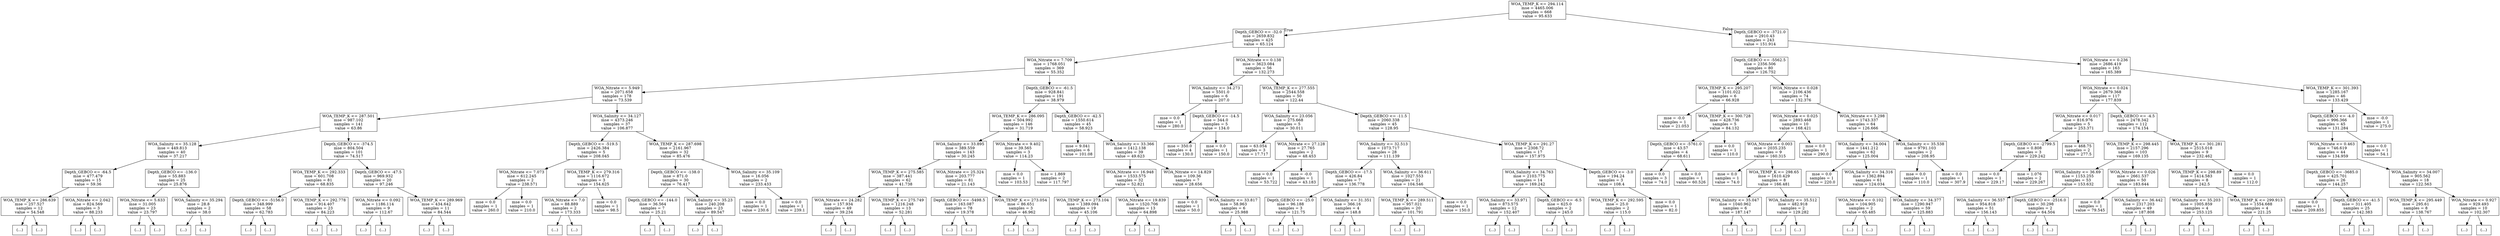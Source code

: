 digraph Tree {
node [shape=box] ;
0 [label="WOA_TEMP_K <= 294.114\nmse = 4465.006\nsamples = 668\nvalue = 95.633"] ;
1 [label="Depth_GEBCO <= -32.0\nmse = 2659.832\nsamples = 425\nvalue = 65.124"] ;
0 -> 1 [labeldistance=2.5, labelangle=45, headlabel="True"] ;
2 [label="WOA_Nitrate <= 7.709\nmse = 1768.051\nsamples = 369\nvalue = 55.352"] ;
1 -> 2 ;
3 [label="WOA_Nitrate <= 5.949\nmse = 2071.658\nsamples = 178\nvalue = 73.539"] ;
2 -> 3 ;
4 [label="WOA_TEMP_K <= 287.501\nmse = 987.102\nsamples = 141\nvalue = 63.86"] ;
3 -> 4 ;
5 [label="WOA_Salinity <= 35.128\nmse = 449.813\nsamples = 40\nvalue = 37.217"] ;
4 -> 5 ;
6 [label="Depth_GEBCO <= -64.5\nmse = 477.479\nsamples = 15\nvalue = 59.36"] ;
5 -> 6 ;
7 [label="WOA_TEMP_K <= 286.639\nmse = 257.527\nsamples = 12\nvalue = 54.548"] ;
6 -> 7 ;
8 [label="(...)"] ;
7 -> 8 ;
25 [label="(...)"] ;
7 -> 25 ;
28 [label="WOA_Nitrate <= 2.042\nmse = 824.569\nsamples = 3\nvalue = 88.233"] ;
6 -> 28 ;
29 [label="(...)"] ;
28 -> 29 ;
32 [label="(...)"] ;
28 -> 32 ;
33 [label="Depth_GEBCO <= -136.0\nmse = 55.883\nsamples = 25\nvalue = 25.876"] ;
5 -> 33 ;
34 [label="WOA_Nitrate <= 5.633\nmse = 31.005\nsamples = 23\nvalue = 23.797"] ;
33 -> 34 ;
35 [label="(...)"] ;
34 -> 35 ;
64 [label="(...)"] ;
34 -> 64 ;
65 [label="WOA_Salinity <= 35.294\nmse = 28.8\nsamples = 2\nvalue = 38.0"] ;
33 -> 65 ;
66 [label="(...)"] ;
65 -> 66 ;
67 [label="(...)"] ;
65 -> 67 ;
68 [label="Depth_GEBCO <= -374.5\nmse = 804.504\nsamples = 101\nvalue = 74.517"] ;
4 -> 68 ;
69 [label="WOA_TEMP_K <= 292.333\nmse = 601.708\nsamples = 81\nvalue = 68.835"] ;
68 -> 69 ;
70 [label="Depth_GEBCO <= -5156.0\nmse = 348.999\nsamples = 58\nvalue = 62.783"] ;
69 -> 70 ;
71 [label="(...)"] ;
70 -> 71 ;
78 [label="(...)"] ;
70 -> 78 ;
169 [label="WOA_TEMP_K <= 292.778\nmse = 914.407\nsamples = 23\nvalue = 84.223"] ;
69 -> 169 ;
170 [label="(...)"] ;
169 -> 170 ;
179 [label="(...)"] ;
169 -> 179 ;
208 [label="Depth_GEBCO <= -47.5\nmse = 969.932\nsamples = 20\nvalue = 97.246"] ;
68 -> 208 ;
209 [label="WOA_Nitrate <= 0.092\nmse = 1186.114\nsamples = 9\nvalue = 112.67"] ;
208 -> 209 ;
210 [label="(...)"] ;
209 -> 210 ;
213 [label="(...)"] ;
209 -> 213 ;
222 [label="WOA_TEMP_K <= 289.969\nmse = 434.642\nsamples = 11\nvalue = 84.544"] ;
208 -> 222 ;
223 [label="(...)"] ;
222 -> 223 ;
238 [label="(...)"] ;
222 -> 238 ;
243 [label="WOA_Salinity <= 34.127\nmse = 4373.246\nsamples = 37\nvalue = 106.877"] ;
3 -> 243 ;
244 [label="Depth_GEBCO <= -519.5\nmse = 2426.384\nsamples = 5\nvalue = 208.045"] ;
243 -> 244 ;
245 [label="WOA_Nitrate <= 7.073\nmse = 612.245\nsamples = 2\nvalue = 238.571"] ;
244 -> 245 ;
246 [label="mse = 0.0\nsamples = 1\nvalue = 260.0"] ;
245 -> 246 ;
247 [label="mse = 0.0\nsamples = 1\nvalue = 210.0"] ;
245 -> 247 ;
248 [label="WOA_TEMP_K <= 279.316\nmse = 1116.672\nsamples = 3\nvalue = 154.625"] ;
244 -> 248 ;
249 [label="WOA_Nitrate <= 7.0\nmse = 88.889\nsamples = 2\nvalue = 173.333"] ;
248 -> 249 ;
250 [label="(...)"] ;
249 -> 250 ;
251 [label="(...)"] ;
249 -> 251 ;
252 [label="mse = 0.0\nsamples = 1\nvalue = 98.5"] ;
248 -> 252 ;
253 [label="WOA_TEMP_K <= 287.698\nmse = 2161.967\nsamples = 32\nvalue = 85.476"] ;
243 -> 253 ;
254 [label="Depth_GEBCO <= -138.0\nmse = 871.0\nsamples = 30\nvalue = 76.417"] ;
253 -> 254 ;
255 [label="Depth_GEBCO <= -144.0\nmse = 36.564\nsamples = 7\nvalue = 25.21"] ;
254 -> 255 ;
256 [label="(...)"] ;
255 -> 256 ;
263 [label="(...)"] ;
255 -> 263 ;
264 [label="WOA_Salinity <= 35.23\nmse = 240.208\nsamples = 23\nvalue = 89.547"] ;
254 -> 264 ;
265 [label="(...)"] ;
264 -> 265 ;
294 [label="(...)"] ;
264 -> 294 ;
295 [label="WOA_Salinity <= 35.109\nmse = 16.056\nsamples = 2\nvalue = 233.433"] ;
253 -> 295 ;
296 [label="mse = 0.0\nsamples = 1\nvalue = 230.6"] ;
295 -> 296 ;
297 [label="mse = 0.0\nsamples = 1\nvalue = 239.1"] ;
295 -> 297 ;
298 [label="Depth_GEBCO <= -61.5\nmse = 928.841\nsamples = 191\nvalue = 38.979"] ;
2 -> 298 ;
299 [label="WOA_TEMP_K <= 286.095\nmse = 504.992\nsamples = 146\nvalue = 31.719"] ;
298 -> 299 ;
300 [label="WOA_Salinity <= 33.895\nmse = 389.559\nsamples = 143\nvalue = 30.245"] ;
299 -> 300 ;
301 [label="WOA_TEMP_K <= 275.585\nmse = 387.441\nsamples = 62\nvalue = 41.738"] ;
300 -> 301 ;
302 [label="WOA_Nitrate <= 24.282\nmse = 157.934\nsamples = 49\nvalue = 39.234"] ;
301 -> 302 ;
303 [label="(...)"] ;
302 -> 303 ;
332 [label="(...)"] ;
302 -> 332 ;
393 [label="WOA_TEMP_K <= 275.749\nmse = 1216.248\nsamples = 13\nvalue = 52.281"] ;
301 -> 393 ;
394 [label="(...)"] ;
393 -> 394 ;
395 [label="(...)"] ;
393 -> 395 ;
418 [label="WOA_Nitrate <= 25.324\nmse = 203.777\nsamples = 81\nvalue = 21.143"] ;
300 -> 418 ;
419 [label="Depth_GEBCO <= -5498.5\nmse = 163.087\nsamples = 78\nvalue = 19.378"] ;
418 -> 419 ;
420 [label="(...)"] ;
419 -> 420 ;
423 [label="(...)"] ;
419 -> 423 ;
528 [label="WOA_TEMP_K <= 273.054\nmse = 86.651\nsamples = 3\nvalue = 46.962"] ;
418 -> 528 ;
529 [label="(...)"] ;
528 -> 529 ;
530 [label="(...)"] ;
528 -> 530 ;
533 [label="WOA_Nitrate <= 9.402\nmse = 39.565\nsamples = 3\nvalue = 114.23"] ;
299 -> 533 ;
534 [label="mse = 0.0\nsamples = 1\nvalue = 103.53"] ;
533 -> 534 ;
535 [label="mse = 1.869\nsamples = 2\nvalue = 117.797"] ;
533 -> 535 ;
536 [label="Depth_GEBCO <= -42.5\nmse = 1550.614\nsamples = 45\nvalue = 58.923"] ;
298 -> 536 ;
537 [label="mse = 9.041\nsamples = 6\nvalue = 101.08"] ;
536 -> 537 ;
538 [label="WOA_Salinity <= 33.366\nmse = 1412.138\nsamples = 39\nvalue = 49.623"] ;
536 -> 538 ;
539 [label="WOA_Nitrate <= 16.948\nmse = 1533.575\nsamples = 32\nvalue = 52.821"] ;
538 -> 539 ;
540 [label="WOA_TEMP_K <= 273.104\nmse = 1389.094\nsamples = 19\nvalue = 45.106"] ;
539 -> 540 ;
541 [label="(...)"] ;
540 -> 541 ;
546 [label="(...)"] ;
540 -> 546 ;
547 [label="WOA_Nitrate <= 19.839\nmse = 1520.706\nsamples = 13\nvalue = 64.898"] ;
539 -> 547 ;
548 [label="(...)"] ;
547 -> 548 ;
553 [label="(...)"] ;
547 -> 553 ;
554 [label="WOA_Nitrate <= 14.829\nmse = 109.36\nsamples = 7\nvalue = 28.656"] ;
538 -> 554 ;
555 [label="mse = 0.0\nsamples = 1\nvalue = 50.0"] ;
554 -> 555 ;
556 [label="WOA_Salinity <= 33.817\nmse = 58.963\nsamples = 6\nvalue = 25.988"] ;
554 -> 556 ;
557 [label="(...)"] ;
556 -> 557 ;
562 [label="(...)"] ;
556 -> 562 ;
563 [label="WOA_Nitrate <= 0.138\nmse = 3623.084\nsamples = 56\nvalue = 132.273"] ;
1 -> 563 ;
564 [label="WOA_Salinity <= 34.273\nmse = 5501.0\nsamples = 6\nvalue = 207.0"] ;
563 -> 564 ;
565 [label="mse = 0.0\nsamples = 1\nvalue = 280.0"] ;
564 -> 565 ;
566 [label="Depth_GEBCO <= -14.5\nmse = 344.0\nsamples = 5\nvalue = 134.0"] ;
564 -> 566 ;
567 [label="mse = 350.0\nsamples = 4\nvalue = 130.0"] ;
566 -> 567 ;
568 [label="mse = 0.0\nsamples = 1\nvalue = 150.0"] ;
566 -> 568 ;
569 [label="WOA_TEMP_K <= 277.555\nmse = 2544.558\nsamples = 50\nvalue = 122.44"] ;
563 -> 569 ;
570 [label="WOA_Salinity <= 23.056\nmse = 275.668\nsamples = 5\nvalue = 30.011"] ;
569 -> 570 ;
571 [label="mse = 63.054\nsamples = 3\nvalue = 17.717"] ;
570 -> 571 ;
572 [label="WOA_Nitrate <= 27.128\nmse = 27.765\nsamples = 2\nvalue = 48.453"] ;
570 -> 572 ;
573 [label="mse = 0.0\nsamples = 1\nvalue = 53.722"] ;
572 -> 573 ;
574 [label="mse = -0.0\nsamples = 1\nvalue = 43.183"] ;
572 -> 574 ;
575 [label="Depth_GEBCO <= -11.5\nmse = 2060.338\nsamples = 45\nvalue = 128.95"] ;
569 -> 575 ;
576 [label="WOA_Salinity <= 32.513\nmse = 1073.717\nsamples = 28\nvalue = 111.139"] ;
575 -> 576 ;
577 [label="Depth_GEBCO <= -17.5\nmse = 426.84\nsamples = 7\nvalue = 136.778"] ;
576 -> 577 ;
578 [label="Depth_GEBCO <= -25.0\nmse = 96.188\nsamples = 3\nvalue = 121.75"] ;
577 -> 578 ;
579 [label="(...)"] ;
578 -> 579 ;
580 [label="(...)"] ;
578 -> 580 ;
583 [label="WOA_Salinity <= 31.351\nmse = 366.16\nsamples = 4\nvalue = 148.8"] ;
577 -> 583 ;
584 [label="(...)"] ;
583 -> 584 ;
587 [label="(...)"] ;
583 -> 587 ;
590 [label="WOA_Salinity <= 36.611\nmse = 1027.553\nsamples = 21\nvalue = 104.546"] ;
576 -> 590 ;
591 [label="WOA_TEMP_K <= 289.511\nmse = 957.021\nsamples = 20\nvalue = 101.791"] ;
590 -> 591 ;
592 [label="(...)"] ;
591 -> 592 ;
605 [label="(...)"] ;
591 -> 605 ;
624 [label="mse = 0.0\nsamples = 1\nvalue = 150.0"] ;
590 -> 624 ;
625 [label="WOA_TEMP_K <= 291.27\nmse = 2308.72\nsamples = 17\nvalue = 157.975"] ;
575 -> 625 ;
626 [label="WOA_Salinity <= 34.763\nmse = 2103.775\nsamples = 14\nvalue = 169.242"] ;
625 -> 626 ;
627 [label="WOA_Salinity <= 33.971\nmse = 873.575\nsamples = 12\nvalue = 152.407"] ;
626 -> 627 ;
628 [label="(...)"] ;
627 -> 628 ;
645 [label="(...)"] ;
627 -> 645 ;
648 [label="Depth_GEBCO <= -6.5\nmse = 625.0\nsamples = 2\nvalue = 245.0"] ;
626 -> 648 ;
649 [label="(...)"] ;
648 -> 649 ;
650 [label="(...)"] ;
648 -> 650 ;
651 [label="Depth_GEBCO <= -3.0\nmse = 194.24\nsamples = 3\nvalue = 108.4"] ;
625 -> 651 ;
652 [label="WOA_TEMP_K <= 292.595\nmse = 25.0\nsamples = 2\nvalue = 115.0"] ;
651 -> 652 ;
653 [label="(...)"] ;
652 -> 653 ;
654 [label="(...)"] ;
652 -> 654 ;
655 [label="mse = 0.0\nsamples = 1\nvalue = 82.0"] ;
651 -> 655 ;
656 [label="Depth_GEBCO <= -3721.0\nmse = 2910.43\nsamples = 243\nvalue = 151.914"] ;
0 -> 656 [labeldistance=2.5, labelangle=-45, headlabel="False"] ;
657 [label="Depth_GEBCO <= -5562.5\nmse = 2356.506\nsamples = 80\nvalue = 126.752"] ;
656 -> 657 ;
658 [label="WOA_TEMP_K <= 295.207\nmse = 1101.022\nsamples = 6\nvalue = 66.928"] ;
657 -> 658 ;
659 [label="mse = -0.0\nsamples = 1\nvalue = 21.053"] ;
658 -> 659 ;
660 [label="WOA_TEMP_K <= 300.728\nmse = 428.736\nsamples = 5\nvalue = 84.132"] ;
658 -> 660 ;
661 [label="Depth_GEBCO <= -5761.0\nmse = 43.57\nsamples = 4\nvalue = 68.611"] ;
660 -> 661 ;
662 [label="mse = 0.0\nsamples = 3\nvalue = 74.0"] ;
661 -> 662 ;
663 [label="mse = 0.0\nsamples = 1\nvalue = 60.526"] ;
661 -> 663 ;
664 [label="mse = 0.0\nsamples = 1\nvalue = 110.0"] ;
660 -> 664 ;
665 [label="WOA_Nitrate <= 0.028\nmse = 2106.436\nsamples = 74\nvalue = 132.376"] ;
657 -> 665 ;
666 [label="WOA_Nitrate <= 0.025\nmse = 2893.468\nsamples = 10\nvalue = 168.421"] ;
665 -> 666 ;
667 [label="WOA_Nitrate <= 0.003\nmse = 2035.235\nsamples = 9\nvalue = 160.315"] ;
666 -> 667 ;
668 [label="mse = 0.0\nsamples = 1\nvalue = 74.0"] ;
667 -> 668 ;
669 [label="WOA_TEMP_K <= 298.65\nmse = 1610.429\nsamples = 8\nvalue = 166.481"] ;
667 -> 669 ;
670 [label="WOA_Salinity <= 35.047\nmse = 1040.962\nsamples = 6\nvalue = 187.147"] ;
669 -> 670 ;
671 [label="(...)"] ;
670 -> 671 ;
672 [label="(...)"] ;
670 -> 672 ;
679 [label="WOA_Salinity <= 35.512\nmse = 482.918\nsamples = 2\nvalue = 129.282"] ;
669 -> 679 ;
680 [label="(...)"] ;
679 -> 680 ;
681 [label="(...)"] ;
679 -> 681 ;
682 [label="mse = 0.0\nsamples = 1\nvalue = 290.0"] ;
666 -> 682 ;
683 [label="WOA_Nitrate <= 3.298\nmse = 1743.337\nsamples = 64\nvalue = 126.666"] ;
665 -> 683 ;
684 [label="WOA_Salinity <= 34.004\nmse = 1441.212\nsamples = 62\nvalue = 125.004"] ;
683 -> 684 ;
685 [label="mse = 0.0\nsamples = 1\nvalue = 220.0"] ;
684 -> 685 ;
686 [label="WOA_Salinity <= 34.316\nmse = 1362.894\nsamples = 61\nvalue = 124.034"] ;
684 -> 686 ;
687 [label="WOA_Nitrate <= 0.102\nmse = 104.905\nsamples = 2\nvalue = 65.485"] ;
686 -> 687 ;
688 [label="(...)"] ;
687 -> 688 ;
689 [label="(...)"] ;
687 -> 689 ;
690 [label="WOA_Salinity <= 34.377\nmse = 1290.947\nsamples = 59\nvalue = 125.883"] ;
686 -> 690 ;
691 [label="(...)"] ;
690 -> 691 ;
692 [label="(...)"] ;
690 -> 692 ;
803 [label="WOA_Salinity <= 35.538\nmse = 9791.103\nsamples = 2\nvalue = 208.95"] ;
683 -> 803 ;
804 [label="mse = 0.0\nsamples = 1\nvalue = 110.0"] ;
803 -> 804 ;
805 [label="mse = 0.0\nsamples = 1\nvalue = 307.9"] ;
803 -> 805 ;
806 [label="WOA_Nitrate <= 0.236\nmse = 2686.419\nsamples = 163\nvalue = 165.389"] ;
656 -> 806 ;
807 [label="WOA_Nitrate <= 0.024\nmse = 2679.368\nsamples = 117\nvalue = 177.839"] ;
806 -> 807 ;
808 [label="WOA_Nitrate <= 0.017\nmse = 816.976\nsamples = 5\nvalue = 253.371"] ;
807 -> 808 ;
809 [label="Depth_GEBCO <= -2799.5\nmse = 0.808\nsamples = 3\nvalue = 229.242"] ;
808 -> 809 ;
810 [label="mse = 0.0\nsamples = 1\nvalue = 229.17"] ;
809 -> 810 ;
811 [label="mse = 1.076\nsamples = 2\nvalue = 229.267"] ;
809 -> 811 ;
812 [label="mse = 468.75\nsamples = 2\nvalue = 277.5"] ;
808 -> 812 ;
813 [label="Depth_GEBCO <= -4.5\nmse = 2478.342\nsamples = 112\nvalue = 174.154"] ;
807 -> 813 ;
814 [label="WOA_TEMP_K <= 298.445\nmse = 2157.296\nsamples = 103\nvalue = 169.135"] ;
813 -> 814 ;
815 [label="WOA_Salinity <= 36.69\nmse = 1153.255\nsamples = 53\nvalue = 153.632"] ;
814 -> 815 ;
816 [label="WOA_Salinity <= 36.557\nmse = 954.818\nsamples = 51\nvalue = 156.143"] ;
815 -> 816 ;
817 [label="(...)"] ;
816 -> 817 ;
874 [label="(...)"] ;
816 -> 874 ;
881 [label="Depth_GEBCO <= -2516.0\nmse = 30.298\nsamples = 2\nvalue = 64.504"] ;
815 -> 881 ;
882 [label="(...)"] ;
881 -> 882 ;
883 [label="(...)"] ;
881 -> 883 ;
884 [label="WOA_Nitrate <= 0.026\nmse = 2661.537\nsamples = 50\nvalue = 183.644"] ;
814 -> 884 ;
885 [label="mse = 0.0\nsamples = 1\nvalue = 79.545"] ;
884 -> 885 ;
886 [label="WOA_Salinity <= 36.442\nmse = 2317.203\nsamples = 49\nvalue = 187.808"] ;
884 -> 886 ;
887 [label="(...)"] ;
886 -> 887 ;
944 [label="(...)"] ;
886 -> 944 ;
945 [label="WOA_TEMP_K <= 301.281\nmse = 2515.018\nsamples = 9\nvalue = 232.462"] ;
813 -> 945 ;
946 [label="WOA_TEMP_K <= 298.89\nmse = 1414.583\nsamples = 8\nvalue = 242.5"] ;
945 -> 946 ;
947 [label="WOA_Salinity <= 35.203\nmse = 1005.859\nsamples = 4\nvalue = 253.125"] ;
946 -> 947 ;
948 [label="(...)"] ;
947 -> 948 ;
949 [label="(...)"] ;
947 -> 949 ;
950 [label="WOA_TEMP_K <= 299.913\nmse = 1554.688\nsamples = 4\nvalue = 221.25"] ;
946 -> 950 ;
951 [label="(...)"] ;
950 -> 951 ;
952 [label="(...)"] ;
950 -> 952 ;
953 [label="mse = 0.0\nsamples = 1\nvalue = 112.0"] ;
945 -> 953 ;
954 [label="WOA_TEMP_K <= 301.393\nmse = 1285.167\nsamples = 46\nvalue = 133.429"] ;
806 -> 954 ;
955 [label="Depth_GEBCO <= -4.0\nmse = 996.366\nsamples = 45\nvalue = 131.284"] ;
954 -> 955 ;
956 [label="WOA_Nitrate <= 0.463\nmse = 746.619\nsamples = 44\nvalue = 134.959"] ;
955 -> 956 ;
957 [label="Depth_GEBCO <= -3685.0\nmse = 425.701\nsamples = 26\nvalue = 144.257"] ;
956 -> 957 ;
958 [label="mse = 0.0\nsamples = 1\nvalue = 209.855"] ;
957 -> 958 ;
959 [label="Depth_GEBCO <= -41.5\nmse = 311.405\nsamples = 25\nvalue = 142.383"] ;
957 -> 959 ;
960 [label="(...)"] ;
959 -> 960 ;
993 [label="(...)"] ;
959 -> 993 ;
998 [label="WOA_Salinity <= 34.007\nmse = 905.562\nsamples = 18\nvalue = 122.563"] ;
956 -> 998 ;
999 [label="WOA_TEMP_K <= 295.449\nmse = 295.61\nsamples = 8\nvalue = 138.767"] ;
998 -> 999 ;
1000 [label="(...)"] ;
999 -> 1000 ;
1001 [label="(...)"] ;
999 -> 1001 ;
1010 [label="WOA_Nitrate <= 0.927\nmse = 929.493\nsamples = 10\nvalue = 102.307"] ;
998 -> 1010 ;
1011 [label="(...)"] ;
1010 -> 1011 ;
1020 [label="(...)"] ;
1010 -> 1020 ;
1027 [label="mse = 0.0\nsamples = 1\nvalue = 54.1"] ;
955 -> 1027 ;
1028 [label="mse = -0.0\nsamples = 1\nvalue = 275.0"] ;
954 -> 1028 ;
}